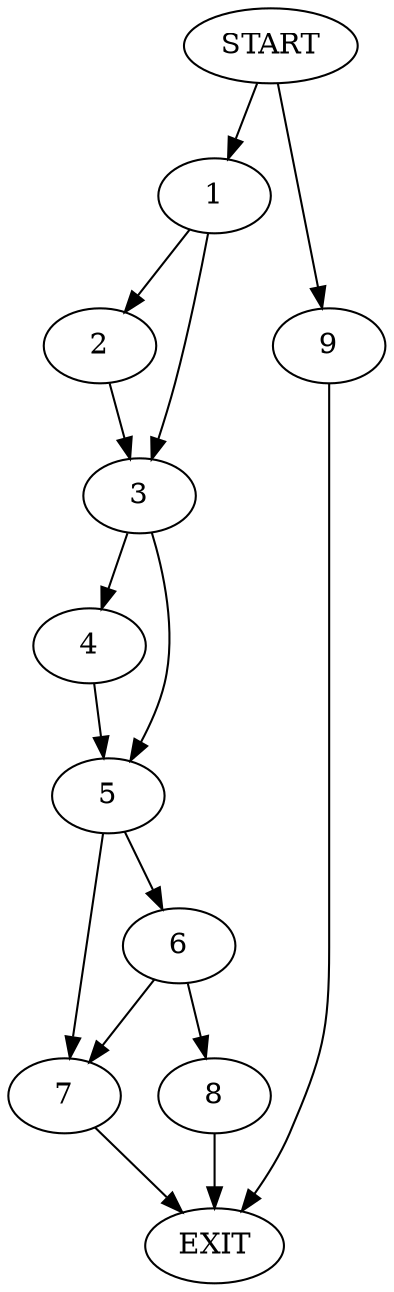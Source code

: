 digraph {
0 [label="START"]
10 [label="EXIT"]
0 -> 1
1 -> 2
1 -> 3
3 -> 4
3 -> 5
2 -> 3
4 -> 5
5 -> 6
5 -> 7
7 -> 10
6 -> 8
6 -> 7
8 -> 10
0 -> 9
9 -> 10
}
